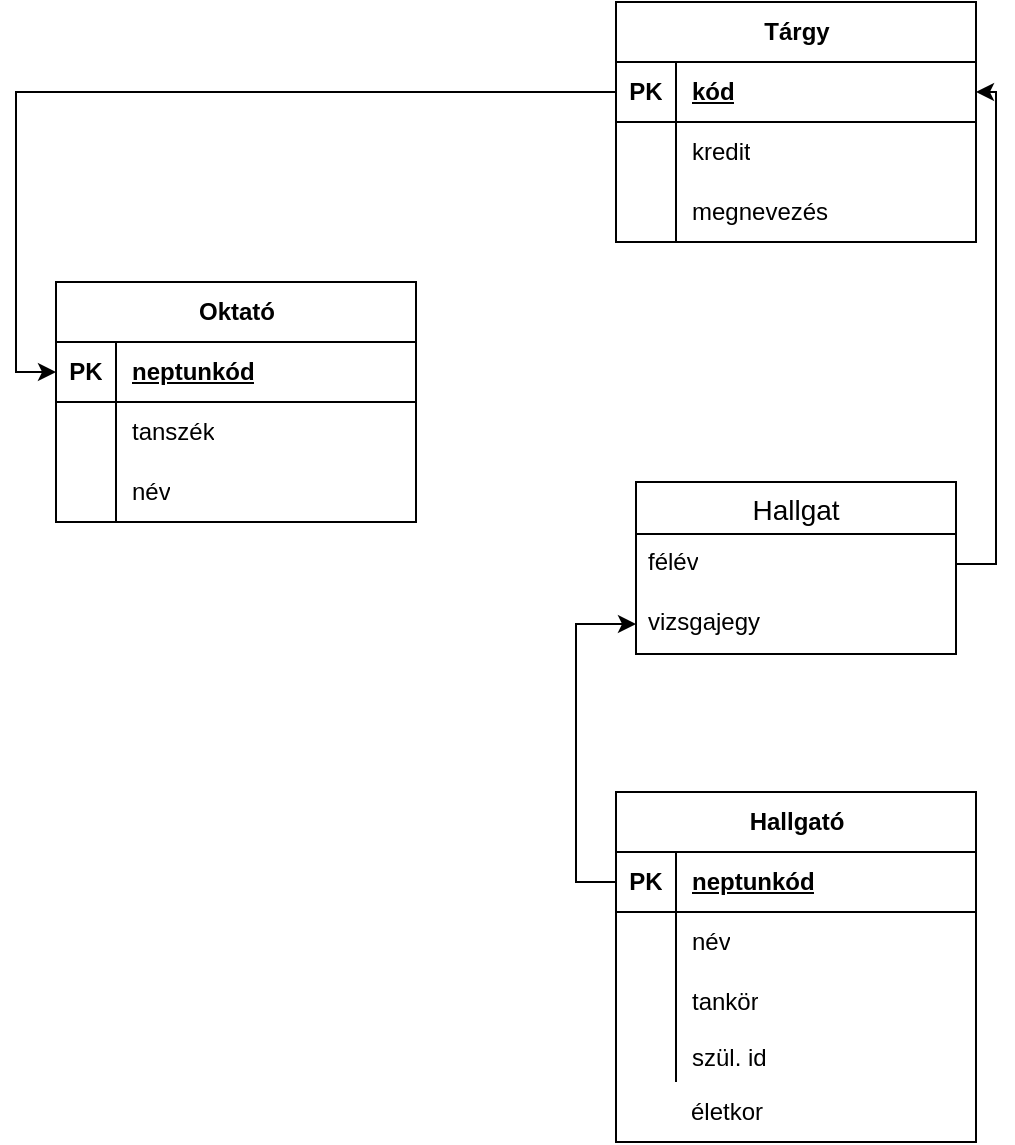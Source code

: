 <mxfile version="24.8.9">
  <diagram name="1 oldal" id="R1qnn4LRkVVD_MxR_e4Q">
    <mxGraphModel dx="1441" dy="752" grid="1" gridSize="10" guides="1" tooltips="1" connect="1" arrows="1" fold="1" page="1" pageScale="1" pageWidth="827" pageHeight="1169" math="0" shadow="0">
      <root>
        <mxCell id="0" />
        <mxCell id="1" parent="0" />
        <mxCell id="3A3MP_8u5EjK9LOBMKJi-1" value="Oktató" style="shape=table;startSize=30;container=1;collapsible=1;childLayout=tableLayout;fixedRows=1;rowLines=0;fontStyle=1;align=center;resizeLast=1;html=1;" vertex="1" parent="1">
          <mxGeometry x="60" y="330" width="180" height="120" as="geometry" />
        </mxCell>
        <mxCell id="3A3MP_8u5EjK9LOBMKJi-2" value="" style="shape=tableRow;horizontal=0;startSize=0;swimlaneHead=0;swimlaneBody=0;fillColor=none;collapsible=0;dropTarget=0;points=[[0,0.5],[1,0.5]];portConstraint=eastwest;top=0;left=0;right=0;bottom=1;" vertex="1" parent="3A3MP_8u5EjK9LOBMKJi-1">
          <mxGeometry y="30" width="180" height="30" as="geometry" />
        </mxCell>
        <mxCell id="3A3MP_8u5EjK9LOBMKJi-3" value="PK" style="shape=partialRectangle;connectable=0;fillColor=none;top=0;left=0;bottom=0;right=0;fontStyle=1;overflow=hidden;whiteSpace=wrap;html=1;" vertex="1" parent="3A3MP_8u5EjK9LOBMKJi-2">
          <mxGeometry width="30" height="30" as="geometry">
            <mxRectangle width="30" height="30" as="alternateBounds" />
          </mxGeometry>
        </mxCell>
        <mxCell id="3A3MP_8u5EjK9LOBMKJi-4" value="neptunkód" style="shape=partialRectangle;connectable=0;fillColor=none;top=0;left=0;bottom=0;right=0;align=left;spacingLeft=6;fontStyle=5;overflow=hidden;whiteSpace=wrap;html=1;" vertex="1" parent="3A3MP_8u5EjK9LOBMKJi-2">
          <mxGeometry x="30" width="150" height="30" as="geometry">
            <mxRectangle width="150" height="30" as="alternateBounds" />
          </mxGeometry>
        </mxCell>
        <mxCell id="3A3MP_8u5EjK9LOBMKJi-5" value="" style="shape=tableRow;horizontal=0;startSize=0;swimlaneHead=0;swimlaneBody=0;fillColor=none;collapsible=0;dropTarget=0;points=[[0,0.5],[1,0.5]];portConstraint=eastwest;top=0;left=0;right=0;bottom=0;" vertex="1" parent="3A3MP_8u5EjK9LOBMKJi-1">
          <mxGeometry y="60" width="180" height="30" as="geometry" />
        </mxCell>
        <mxCell id="3A3MP_8u5EjK9LOBMKJi-6" value="" style="shape=partialRectangle;connectable=0;fillColor=none;top=0;left=0;bottom=0;right=0;editable=1;overflow=hidden;whiteSpace=wrap;html=1;" vertex="1" parent="3A3MP_8u5EjK9LOBMKJi-5">
          <mxGeometry width="30" height="30" as="geometry">
            <mxRectangle width="30" height="30" as="alternateBounds" />
          </mxGeometry>
        </mxCell>
        <mxCell id="3A3MP_8u5EjK9LOBMKJi-7" value="tanszék" style="shape=partialRectangle;connectable=0;fillColor=none;top=0;left=0;bottom=0;right=0;align=left;spacingLeft=6;overflow=hidden;whiteSpace=wrap;html=1;" vertex="1" parent="3A3MP_8u5EjK9LOBMKJi-5">
          <mxGeometry x="30" width="150" height="30" as="geometry">
            <mxRectangle width="150" height="30" as="alternateBounds" />
          </mxGeometry>
        </mxCell>
        <mxCell id="3A3MP_8u5EjK9LOBMKJi-8" value="" style="shape=tableRow;horizontal=0;startSize=0;swimlaneHead=0;swimlaneBody=0;fillColor=none;collapsible=0;dropTarget=0;points=[[0,0.5],[1,0.5]];portConstraint=eastwest;top=0;left=0;right=0;bottom=0;" vertex="1" parent="3A3MP_8u5EjK9LOBMKJi-1">
          <mxGeometry y="90" width="180" height="30" as="geometry" />
        </mxCell>
        <mxCell id="3A3MP_8u5EjK9LOBMKJi-9" value="" style="shape=partialRectangle;connectable=0;fillColor=none;top=0;left=0;bottom=0;right=0;editable=1;overflow=hidden;whiteSpace=wrap;html=1;" vertex="1" parent="3A3MP_8u5EjK9LOBMKJi-8">
          <mxGeometry width="30" height="30" as="geometry">
            <mxRectangle width="30" height="30" as="alternateBounds" />
          </mxGeometry>
        </mxCell>
        <mxCell id="3A3MP_8u5EjK9LOBMKJi-10" value="név" style="shape=partialRectangle;connectable=0;fillColor=none;top=0;left=0;bottom=0;right=0;align=left;spacingLeft=6;overflow=hidden;whiteSpace=wrap;html=1;" vertex="1" parent="3A3MP_8u5EjK9LOBMKJi-8">
          <mxGeometry x="30" width="150" height="30" as="geometry">
            <mxRectangle width="150" height="30" as="alternateBounds" />
          </mxGeometry>
        </mxCell>
        <mxCell id="3A3MP_8u5EjK9LOBMKJi-14" value="Tárgy" style="shape=table;startSize=30;container=1;collapsible=1;childLayout=tableLayout;fixedRows=1;rowLines=0;fontStyle=1;align=center;resizeLast=1;html=1;" vertex="1" parent="1">
          <mxGeometry x="340" y="190" width="180" height="120" as="geometry" />
        </mxCell>
        <mxCell id="3A3MP_8u5EjK9LOBMKJi-15" value="" style="shape=tableRow;horizontal=0;startSize=0;swimlaneHead=0;swimlaneBody=0;fillColor=none;collapsible=0;dropTarget=0;points=[[0,0.5],[1,0.5]];portConstraint=eastwest;top=0;left=0;right=0;bottom=1;" vertex="1" parent="3A3MP_8u5EjK9LOBMKJi-14">
          <mxGeometry y="30" width="180" height="30" as="geometry" />
        </mxCell>
        <mxCell id="3A3MP_8u5EjK9LOBMKJi-16" value="PK" style="shape=partialRectangle;connectable=0;fillColor=none;top=0;left=0;bottom=0;right=0;fontStyle=1;overflow=hidden;whiteSpace=wrap;html=1;" vertex="1" parent="3A3MP_8u5EjK9LOBMKJi-15">
          <mxGeometry width="30" height="30" as="geometry">
            <mxRectangle width="30" height="30" as="alternateBounds" />
          </mxGeometry>
        </mxCell>
        <mxCell id="3A3MP_8u5EjK9LOBMKJi-17" value="kód" style="shape=partialRectangle;connectable=0;fillColor=none;top=0;left=0;bottom=0;right=0;align=left;spacingLeft=6;fontStyle=5;overflow=hidden;whiteSpace=wrap;html=1;" vertex="1" parent="3A3MP_8u5EjK9LOBMKJi-15">
          <mxGeometry x="30" width="150" height="30" as="geometry">
            <mxRectangle width="150" height="30" as="alternateBounds" />
          </mxGeometry>
        </mxCell>
        <mxCell id="3A3MP_8u5EjK9LOBMKJi-18" value="" style="shape=tableRow;horizontal=0;startSize=0;swimlaneHead=0;swimlaneBody=0;fillColor=none;collapsible=0;dropTarget=0;points=[[0,0.5],[1,0.5]];portConstraint=eastwest;top=0;left=0;right=0;bottom=0;" vertex="1" parent="3A3MP_8u5EjK9LOBMKJi-14">
          <mxGeometry y="60" width="180" height="30" as="geometry" />
        </mxCell>
        <mxCell id="3A3MP_8u5EjK9LOBMKJi-19" value="" style="shape=partialRectangle;connectable=0;fillColor=none;top=0;left=0;bottom=0;right=0;editable=1;overflow=hidden;whiteSpace=wrap;html=1;" vertex="1" parent="3A3MP_8u5EjK9LOBMKJi-18">
          <mxGeometry width="30" height="30" as="geometry">
            <mxRectangle width="30" height="30" as="alternateBounds" />
          </mxGeometry>
        </mxCell>
        <mxCell id="3A3MP_8u5EjK9LOBMKJi-20" value="kredit" style="shape=partialRectangle;connectable=0;fillColor=none;top=0;left=0;bottom=0;right=0;align=left;spacingLeft=6;overflow=hidden;whiteSpace=wrap;html=1;" vertex="1" parent="3A3MP_8u5EjK9LOBMKJi-18">
          <mxGeometry x="30" width="150" height="30" as="geometry">
            <mxRectangle width="150" height="30" as="alternateBounds" />
          </mxGeometry>
        </mxCell>
        <mxCell id="3A3MP_8u5EjK9LOBMKJi-21" value="" style="shape=tableRow;horizontal=0;startSize=0;swimlaneHead=0;swimlaneBody=0;fillColor=none;collapsible=0;dropTarget=0;points=[[0,0.5],[1,0.5]];portConstraint=eastwest;top=0;left=0;right=0;bottom=0;" vertex="1" parent="3A3MP_8u5EjK9LOBMKJi-14">
          <mxGeometry y="90" width="180" height="30" as="geometry" />
        </mxCell>
        <mxCell id="3A3MP_8u5EjK9LOBMKJi-22" value="" style="shape=partialRectangle;connectable=0;fillColor=none;top=0;left=0;bottom=0;right=0;editable=1;overflow=hidden;whiteSpace=wrap;html=1;" vertex="1" parent="3A3MP_8u5EjK9LOBMKJi-21">
          <mxGeometry width="30" height="30" as="geometry">
            <mxRectangle width="30" height="30" as="alternateBounds" />
          </mxGeometry>
        </mxCell>
        <mxCell id="3A3MP_8u5EjK9LOBMKJi-23" value="megnevezés" style="shape=partialRectangle;connectable=0;fillColor=none;top=0;left=0;bottom=0;right=0;align=left;spacingLeft=6;overflow=hidden;whiteSpace=wrap;html=1;" vertex="1" parent="3A3MP_8u5EjK9LOBMKJi-21">
          <mxGeometry x="30" width="150" height="30" as="geometry">
            <mxRectangle width="150" height="30" as="alternateBounds" />
          </mxGeometry>
        </mxCell>
        <mxCell id="3A3MP_8u5EjK9LOBMKJi-28" value="Hallgat" style="swimlane;fontStyle=0;childLayout=stackLayout;horizontal=1;startSize=26;horizontalStack=0;resizeParent=1;resizeParentMax=0;resizeLast=0;collapsible=1;marginBottom=0;align=center;fontSize=14;" vertex="1" parent="1">
          <mxGeometry x="350" y="430" width="160" height="86" as="geometry" />
        </mxCell>
        <mxCell id="3A3MP_8u5EjK9LOBMKJi-29" value="félév" style="text;strokeColor=none;fillColor=none;spacingLeft=4;spacingRight=4;overflow=hidden;rotatable=0;points=[[0,0.5],[1,0.5]];portConstraint=eastwest;fontSize=12;whiteSpace=wrap;html=1;" vertex="1" parent="3A3MP_8u5EjK9LOBMKJi-28">
          <mxGeometry y="26" width="160" height="30" as="geometry" />
        </mxCell>
        <mxCell id="3A3MP_8u5EjK9LOBMKJi-30" value="vizsgajegy" style="text;strokeColor=none;fillColor=none;spacingLeft=4;spacingRight=4;overflow=hidden;rotatable=0;points=[[0,0.5],[1,0.5]];portConstraint=eastwest;fontSize=12;whiteSpace=wrap;html=1;" vertex="1" parent="3A3MP_8u5EjK9LOBMKJi-28">
          <mxGeometry y="56" width="160" height="30" as="geometry" />
        </mxCell>
        <mxCell id="3A3MP_8u5EjK9LOBMKJi-32" value="Hallgató" style="shape=table;startSize=30;container=1;collapsible=1;childLayout=tableLayout;fixedRows=1;rowLines=0;fontStyle=1;align=center;resizeLast=1;html=1;" vertex="1" parent="1">
          <mxGeometry x="340" y="585" width="180" height="175" as="geometry" />
        </mxCell>
        <mxCell id="3A3MP_8u5EjK9LOBMKJi-33" value="" style="shape=tableRow;horizontal=0;startSize=0;swimlaneHead=0;swimlaneBody=0;fillColor=none;collapsible=0;dropTarget=0;points=[[0,0.5],[1,0.5]];portConstraint=eastwest;top=0;left=0;right=0;bottom=1;" vertex="1" parent="3A3MP_8u5EjK9LOBMKJi-32">
          <mxGeometry y="30" width="180" height="30" as="geometry" />
        </mxCell>
        <mxCell id="3A3MP_8u5EjK9LOBMKJi-34" value="PK" style="shape=partialRectangle;connectable=0;fillColor=none;top=0;left=0;bottom=0;right=0;fontStyle=1;overflow=hidden;whiteSpace=wrap;html=1;" vertex="1" parent="3A3MP_8u5EjK9LOBMKJi-33">
          <mxGeometry width="30" height="30" as="geometry">
            <mxRectangle width="30" height="30" as="alternateBounds" />
          </mxGeometry>
        </mxCell>
        <mxCell id="3A3MP_8u5EjK9LOBMKJi-35" value="neptunkód" style="shape=partialRectangle;connectable=0;fillColor=none;top=0;left=0;bottom=0;right=0;align=left;spacingLeft=6;fontStyle=5;overflow=hidden;whiteSpace=wrap;html=1;" vertex="1" parent="3A3MP_8u5EjK9LOBMKJi-33">
          <mxGeometry x="30" width="150" height="30" as="geometry">
            <mxRectangle width="150" height="30" as="alternateBounds" />
          </mxGeometry>
        </mxCell>
        <mxCell id="3A3MP_8u5EjK9LOBMKJi-36" value="" style="shape=tableRow;horizontal=0;startSize=0;swimlaneHead=0;swimlaneBody=0;fillColor=none;collapsible=0;dropTarget=0;points=[[0,0.5],[1,0.5]];portConstraint=eastwest;top=0;left=0;right=0;bottom=0;" vertex="1" parent="3A3MP_8u5EjK9LOBMKJi-32">
          <mxGeometry y="60" width="180" height="30" as="geometry" />
        </mxCell>
        <mxCell id="3A3MP_8u5EjK9LOBMKJi-37" value="" style="shape=partialRectangle;connectable=0;fillColor=none;top=0;left=0;bottom=0;right=0;editable=1;overflow=hidden;whiteSpace=wrap;html=1;" vertex="1" parent="3A3MP_8u5EjK9LOBMKJi-36">
          <mxGeometry width="30" height="30" as="geometry">
            <mxRectangle width="30" height="30" as="alternateBounds" />
          </mxGeometry>
        </mxCell>
        <mxCell id="3A3MP_8u5EjK9LOBMKJi-38" value="név" style="shape=partialRectangle;connectable=0;fillColor=none;top=0;left=0;bottom=0;right=0;align=left;spacingLeft=6;overflow=hidden;whiteSpace=wrap;html=1;" vertex="1" parent="3A3MP_8u5EjK9LOBMKJi-36">
          <mxGeometry x="30" width="150" height="30" as="geometry">
            <mxRectangle width="150" height="30" as="alternateBounds" />
          </mxGeometry>
        </mxCell>
        <mxCell id="3A3MP_8u5EjK9LOBMKJi-39" value="" style="shape=tableRow;horizontal=0;startSize=0;swimlaneHead=0;swimlaneBody=0;fillColor=none;collapsible=0;dropTarget=0;points=[[0,0.5],[1,0.5]];portConstraint=eastwest;top=0;left=0;right=0;bottom=0;" vertex="1" parent="3A3MP_8u5EjK9LOBMKJi-32">
          <mxGeometry y="90" width="180" height="30" as="geometry" />
        </mxCell>
        <mxCell id="3A3MP_8u5EjK9LOBMKJi-40" value="" style="shape=partialRectangle;connectable=0;fillColor=none;top=0;left=0;bottom=0;right=0;editable=1;overflow=hidden;whiteSpace=wrap;html=1;" vertex="1" parent="3A3MP_8u5EjK9LOBMKJi-39">
          <mxGeometry width="30" height="30" as="geometry">
            <mxRectangle width="30" height="30" as="alternateBounds" />
          </mxGeometry>
        </mxCell>
        <mxCell id="3A3MP_8u5EjK9LOBMKJi-41" value="tankör" style="shape=partialRectangle;connectable=0;fillColor=none;top=0;left=0;bottom=0;right=0;align=left;spacingLeft=6;overflow=hidden;whiteSpace=wrap;html=1;" vertex="1" parent="3A3MP_8u5EjK9LOBMKJi-39">
          <mxGeometry x="30" width="150" height="30" as="geometry">
            <mxRectangle width="150" height="30" as="alternateBounds" />
          </mxGeometry>
        </mxCell>
        <mxCell id="3A3MP_8u5EjK9LOBMKJi-42" value="" style="shape=tableRow;horizontal=0;startSize=0;swimlaneHead=0;swimlaneBody=0;fillColor=none;collapsible=0;dropTarget=0;points=[[0,0.5],[1,0.5]];portConstraint=eastwest;top=0;left=0;right=0;bottom=0;" vertex="1" parent="3A3MP_8u5EjK9LOBMKJi-32">
          <mxGeometry y="120" width="180" height="25" as="geometry" />
        </mxCell>
        <mxCell id="3A3MP_8u5EjK9LOBMKJi-43" value="" style="shape=partialRectangle;connectable=0;fillColor=none;top=0;left=0;bottom=0;right=0;editable=1;overflow=hidden;whiteSpace=wrap;html=1;" vertex="1" parent="3A3MP_8u5EjK9LOBMKJi-42">
          <mxGeometry width="30" height="25" as="geometry">
            <mxRectangle width="30" height="25" as="alternateBounds" />
          </mxGeometry>
        </mxCell>
        <mxCell id="3A3MP_8u5EjK9LOBMKJi-44" value="szül. id" style="shape=partialRectangle;connectable=0;fillColor=none;top=0;left=0;bottom=0;right=0;align=left;spacingLeft=6;overflow=hidden;whiteSpace=wrap;html=1;" vertex="1" parent="3A3MP_8u5EjK9LOBMKJi-42">
          <mxGeometry x="30" width="150" height="25" as="geometry">
            <mxRectangle width="150" height="25" as="alternateBounds" />
          </mxGeometry>
        </mxCell>
        <mxCell id="3A3MP_8u5EjK9LOBMKJi-45" value="életkor" style="text;html=1;align=center;verticalAlign=middle;resizable=0;points=[];autosize=1;strokeColor=none;fillColor=none;" vertex="1" parent="1">
          <mxGeometry x="365" y="730" width="60" height="30" as="geometry" />
        </mxCell>
        <mxCell id="3A3MP_8u5EjK9LOBMKJi-48" style="edgeStyle=orthogonalEdgeStyle;rounded=0;orthogonalLoop=1;jettySize=auto;html=1;exitX=0;exitY=0.5;exitDx=0;exitDy=0;entryX=0;entryY=0.5;entryDx=0;entryDy=0;" edge="1" parent="1" source="3A3MP_8u5EjK9LOBMKJi-15" target="3A3MP_8u5EjK9LOBMKJi-2">
          <mxGeometry relative="1" as="geometry" />
        </mxCell>
        <mxCell id="3A3MP_8u5EjK9LOBMKJi-49" style="edgeStyle=orthogonalEdgeStyle;rounded=0;orthogonalLoop=1;jettySize=auto;html=1;exitX=0;exitY=0.5;exitDx=0;exitDy=0;entryX=0;entryY=0.5;entryDx=0;entryDy=0;" edge="1" parent="1" source="3A3MP_8u5EjK9LOBMKJi-33" target="3A3MP_8u5EjK9LOBMKJi-30">
          <mxGeometry relative="1" as="geometry" />
        </mxCell>
        <mxCell id="3A3MP_8u5EjK9LOBMKJi-50" style="edgeStyle=orthogonalEdgeStyle;rounded=0;orthogonalLoop=1;jettySize=auto;html=1;exitX=1;exitY=0.5;exitDx=0;exitDy=0;entryX=1;entryY=0.5;entryDx=0;entryDy=0;" edge="1" parent="1" source="3A3MP_8u5EjK9LOBMKJi-29" target="3A3MP_8u5EjK9LOBMKJi-15">
          <mxGeometry relative="1" as="geometry" />
        </mxCell>
      </root>
    </mxGraphModel>
  </diagram>
</mxfile>
